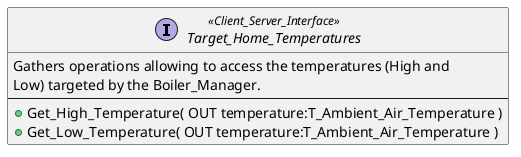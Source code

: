 @startuml

interface Target_Home_Temperatures <<Client_Server_Interface>>
{
  Gathers operations allowing to access the temperatures (High and
  Low) targeted by the Boiler_Manager.
  --
  + Get_High_Temperature( OUT temperature:T_Ambient_Air_Temperature )
  + Get_Low_Temperature( OUT temperature:T_Ambient_Air_Temperature )
}

@enduml
